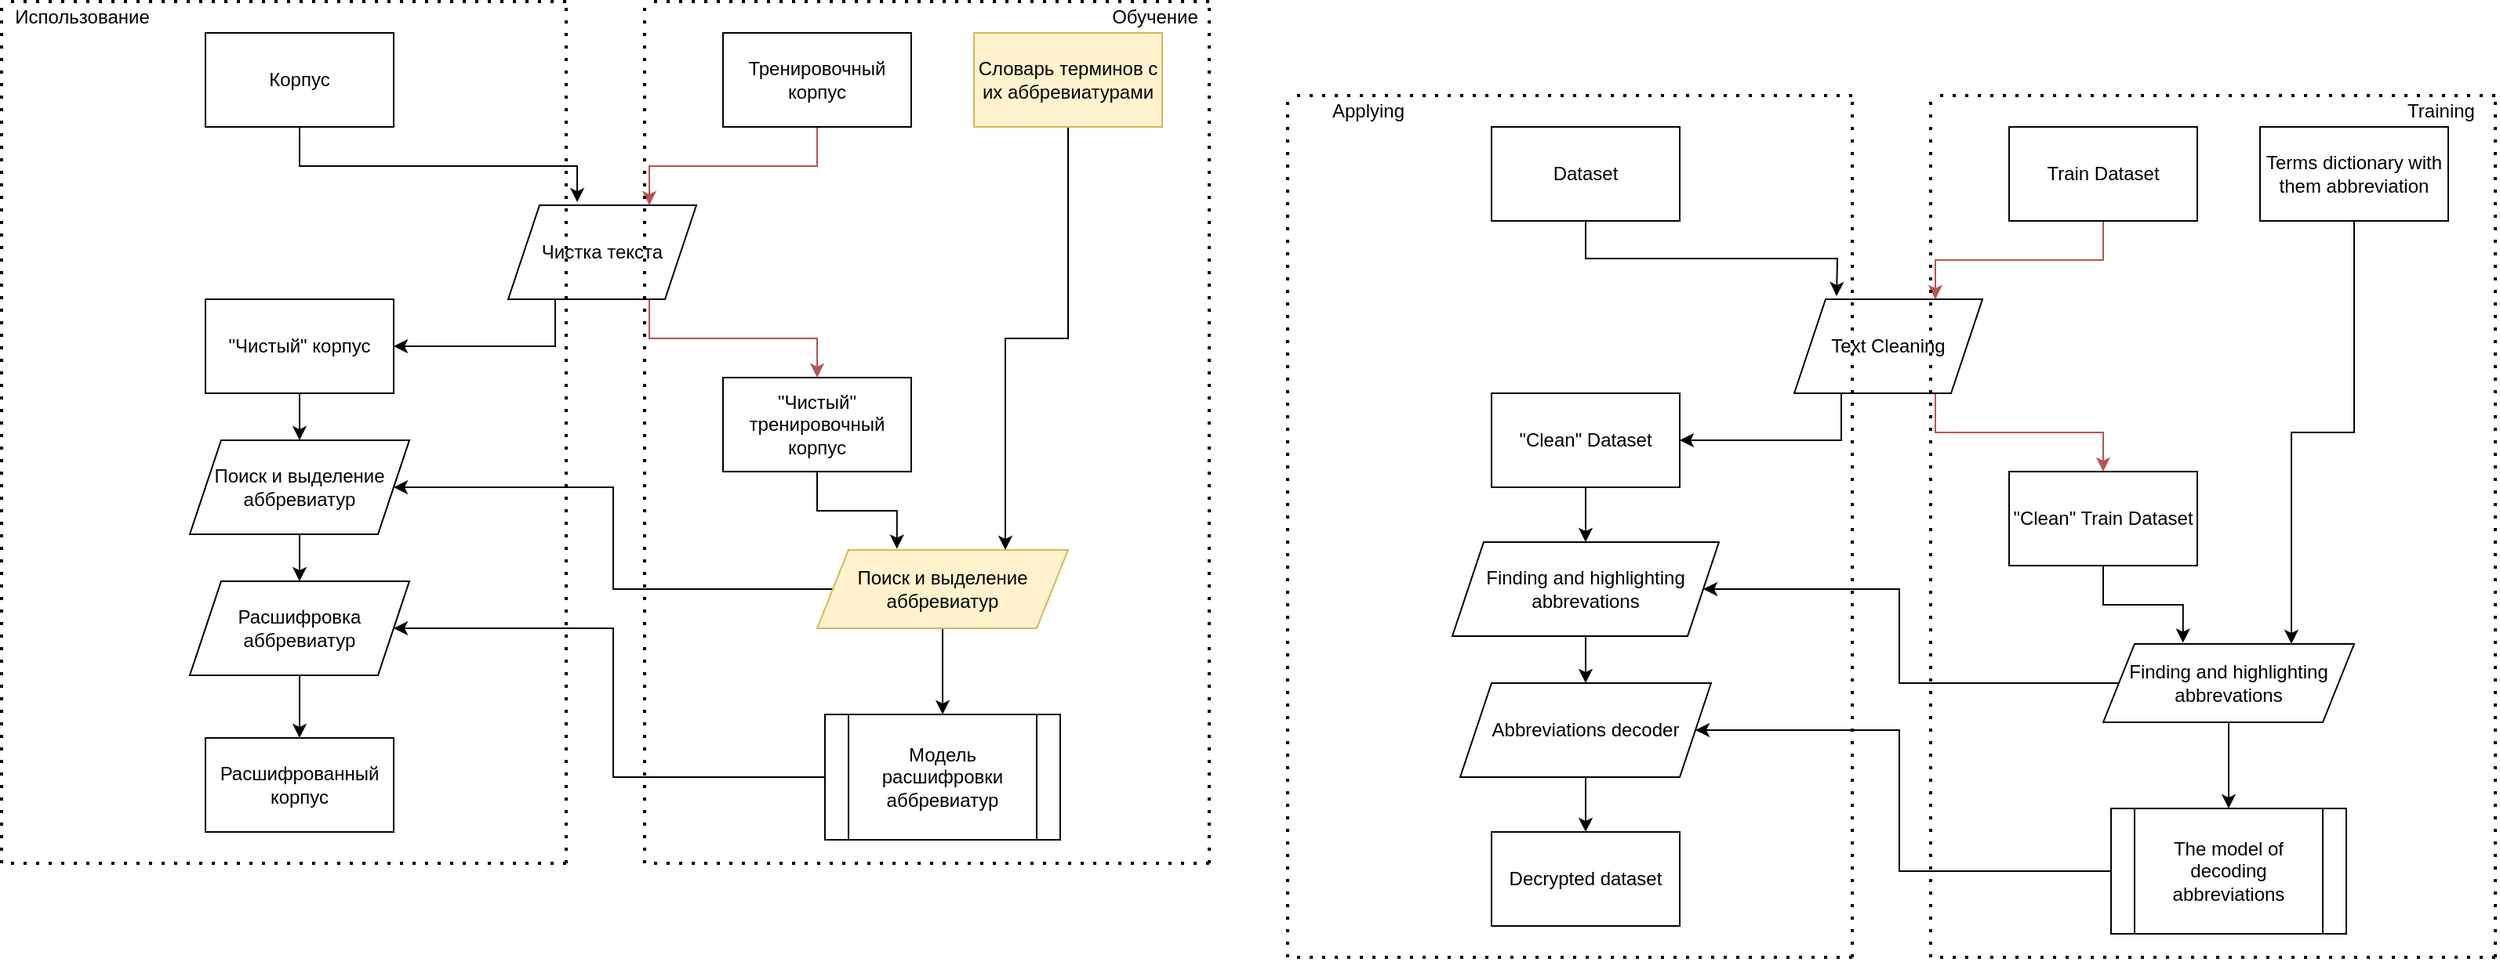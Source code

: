 <mxfile version="14.6.10" type="github">
  <diagram name="Page-1" id="b5b7bab2-c9e2-2cf4-8b2a-24fd1a2a6d21">
    <mxGraphModel dx="1351" dy="690" grid="1" gridSize="10" guides="1" tooltips="1" connect="1" arrows="1" fold="1" page="1" pageScale="1" pageWidth="827" pageHeight="1169" background="#ffffff" math="0" shadow="0">
      <root>
        <mxCell id="0" />
        <mxCell id="1" parent="0" />
        <mxCell id="aR6bd-1ZYMBTbCG-emqu-8" style="edgeStyle=orthogonalEdgeStyle;rounded=0;orthogonalLoop=1;jettySize=auto;html=1;exitX=0.5;exitY=1;exitDx=0;exitDy=0;entryX=0.75;entryY=0;entryDx=0;entryDy=0;fillColor=#f8cecc;strokeColor=#b85450;" parent="1" source="aR6bd-1ZYMBTbCG-emqu-3" target="aR6bd-1ZYMBTbCG-emqu-6" edge="1">
          <mxGeometry relative="1" as="geometry" />
        </mxCell>
        <mxCell id="aR6bd-1ZYMBTbCG-emqu-7" style="edgeStyle=orthogonalEdgeStyle;rounded=0;orthogonalLoop=1;jettySize=auto;html=1;exitX=0.5;exitY=1;exitDx=0;exitDy=0;entryX=0.367;entryY=-0.033;entryDx=0;entryDy=0;entryPerimeter=0;" parent="1" source="aR6bd-1ZYMBTbCG-emqu-4" target="aR6bd-1ZYMBTbCG-emqu-6" edge="1">
          <mxGeometry relative="1" as="geometry" />
        </mxCell>
        <mxCell id="aR6bd-1ZYMBTbCG-emqu-18" style="edgeStyle=orthogonalEdgeStyle;rounded=0;orthogonalLoop=1;jettySize=auto;html=1;exitX=0.5;exitY=1;exitDx=0;exitDy=0;entryX=0.75;entryY=0;entryDx=0;entryDy=0;" parent="1" source="aR6bd-1ZYMBTbCG-emqu-5" target="aR6bd-1ZYMBTbCG-emqu-29" edge="1">
          <mxGeometry relative="1" as="geometry">
            <mxPoint x="663.8" y="386" as="targetPoint" />
          </mxGeometry>
        </mxCell>
        <mxCell id="aR6bd-1ZYMBTbCG-emqu-5" value="Словарь терминов с их аббревиатурами" style="rounded=0;whiteSpace=wrap;html=1;fillColor=#fff2cc;strokeColor=#d6b656;" parent="1" vertex="1">
          <mxGeometry x="650" y="70" width="120" height="60" as="geometry" />
        </mxCell>
        <mxCell id="aR6bd-1ZYMBTbCG-emqu-11" style="edgeStyle=orthogonalEdgeStyle;rounded=0;orthogonalLoop=1;jettySize=auto;html=1;exitX=0.75;exitY=1;exitDx=0;exitDy=0;entryX=0.5;entryY=0;entryDx=0;entryDy=0;fillColor=#f8cecc;strokeColor=#b85450;" parent="1" source="aR6bd-1ZYMBTbCG-emqu-6" target="aR6bd-1ZYMBTbCG-emqu-9" edge="1">
          <mxGeometry relative="1" as="geometry" />
        </mxCell>
        <mxCell id="aR6bd-1ZYMBTbCG-emqu-19" style="edgeStyle=orthogonalEdgeStyle;rounded=0;orthogonalLoop=1;jettySize=auto;html=1;exitX=0.25;exitY=1;exitDx=0;exitDy=0;" parent="1" source="aR6bd-1ZYMBTbCG-emqu-6" target="aR6bd-1ZYMBTbCG-emqu-10" edge="1">
          <mxGeometry relative="1" as="geometry" />
        </mxCell>
        <mxCell id="aR6bd-1ZYMBTbCG-emqu-6" value="Чистка текста" style="shape=parallelogram;perimeter=parallelogramPerimeter;whiteSpace=wrap;html=1;fixedSize=1;" parent="1" vertex="1">
          <mxGeometry x="353" y="180" width="120" height="60" as="geometry" />
        </mxCell>
        <mxCell id="aR6bd-1ZYMBTbCG-emqu-17" style="edgeStyle=orthogonalEdgeStyle;rounded=0;orthogonalLoop=1;jettySize=auto;html=1;exitX=0.5;exitY=1;exitDx=0;exitDy=0;entryX=0.318;entryY=-0.015;entryDx=0;entryDy=0;entryPerimeter=0;" parent="1" source="aR6bd-1ZYMBTbCG-emqu-9" target="aR6bd-1ZYMBTbCG-emqu-29" edge="1">
          <mxGeometry relative="1" as="geometry">
            <mxPoint x="597.5" y="390" as="targetPoint" />
          </mxGeometry>
        </mxCell>
        <mxCell id="aR6bd-1ZYMBTbCG-emqu-9" value="&quot;Чистый&quot; тренировочный корпус" style="rounded=0;whiteSpace=wrap;html=1;" parent="1" vertex="1">
          <mxGeometry x="490" y="290" width="120" height="60" as="geometry" />
        </mxCell>
        <mxCell id="aR6bd-1ZYMBTbCG-emqu-23" style="edgeStyle=orthogonalEdgeStyle;rounded=0;orthogonalLoop=1;jettySize=auto;html=1;exitX=0.5;exitY=1;exitDx=0;exitDy=0;entryX=0.5;entryY=0;entryDx=0;entryDy=0;" parent="1" source="aR6bd-1ZYMBTbCG-emqu-10" target="aR6bd-1ZYMBTbCG-emqu-21" edge="1">
          <mxGeometry relative="1" as="geometry" />
        </mxCell>
        <mxCell id="aR6bd-1ZYMBTbCG-emqu-10" value="&quot;Чистый&quot; корпус" style="rounded=0;whiteSpace=wrap;html=1;" parent="1" vertex="1">
          <mxGeometry x="160" y="240" width="120" height="60" as="geometry" />
        </mxCell>
        <mxCell id="aR6bd-1ZYMBTbCG-emqu-24" style="edgeStyle=orthogonalEdgeStyle;rounded=0;orthogonalLoop=1;jettySize=auto;html=1;exitX=0.5;exitY=1;exitDx=0;exitDy=0;entryX=0.5;entryY=0;entryDx=0;entryDy=0;" parent="1" source="aR6bd-1ZYMBTbCG-emqu-21" target="aR6bd-1ZYMBTbCG-emqu-25" edge="1">
          <mxGeometry relative="1" as="geometry">
            <mxPoint x="220" y="450" as="targetPoint" />
          </mxGeometry>
        </mxCell>
        <mxCell id="aR6bd-1ZYMBTbCG-emqu-21" value="Поиск и выделение аббревиатур" style="shape=parallelogram;perimeter=parallelogramPerimeter;whiteSpace=wrap;html=1;fixedSize=1;" parent="1" vertex="1">
          <mxGeometry x="150" y="330" width="140" height="60" as="geometry" />
        </mxCell>
        <mxCell id="aR6bd-1ZYMBTbCG-emqu-27" style="edgeStyle=orthogonalEdgeStyle;rounded=0;orthogonalLoop=1;jettySize=auto;html=1;exitX=0.5;exitY=1;exitDx=0;exitDy=0;entryX=0.5;entryY=0;entryDx=0;entryDy=0;" parent="1" source="aR6bd-1ZYMBTbCG-emqu-25" target="aR6bd-1ZYMBTbCG-emqu-26" edge="1">
          <mxGeometry relative="1" as="geometry" />
        </mxCell>
        <mxCell id="aR6bd-1ZYMBTbCG-emqu-25" value="Расшифровка аббревиатур" style="shape=parallelogram;perimeter=parallelogramPerimeter;whiteSpace=wrap;html=1;fixedSize=1;" parent="1" vertex="1">
          <mxGeometry x="150" y="420" width="140" height="60" as="geometry" />
        </mxCell>
        <mxCell id="aR6bd-1ZYMBTbCG-emqu-26" value="Расшифрованный корпус" style="rounded=0;whiteSpace=wrap;html=1;" parent="1" vertex="1">
          <mxGeometry x="160" y="520" width="120" height="60" as="geometry" />
        </mxCell>
        <mxCell id="MXSKKajD4fgEYxIRRZ6G-7" style="edgeStyle=orthogonalEdgeStyle;rounded=0;orthogonalLoop=1;jettySize=auto;html=1;exitX=0;exitY=0.5;exitDx=0;exitDy=0;entryX=1;entryY=0.5;entryDx=0;entryDy=0;" parent="1" source="aR6bd-1ZYMBTbCG-emqu-28" target="aR6bd-1ZYMBTbCG-emqu-25" edge="1">
          <mxGeometry relative="1" as="geometry">
            <Array as="points">
              <mxPoint x="420" y="545" />
              <mxPoint x="420" y="450" />
            </Array>
          </mxGeometry>
        </mxCell>
        <mxCell id="aR6bd-1ZYMBTbCG-emqu-28" value="Модель расшифровки аббревиатур" style="shape=process;whiteSpace=wrap;html=1;backgroundOutline=1;" parent="1" vertex="1">
          <mxGeometry x="555" y="505" width="150" height="80" as="geometry" />
        </mxCell>
        <mxCell id="aR6bd-1ZYMBTbCG-emqu-30" style="edgeStyle=orthogonalEdgeStyle;rounded=0;orthogonalLoop=1;jettySize=auto;html=1;exitX=0.5;exitY=1;exitDx=0;exitDy=0;entryX=0.5;entryY=0;entryDx=0;entryDy=0;" parent="1" source="aR6bd-1ZYMBTbCG-emqu-29" target="aR6bd-1ZYMBTbCG-emqu-28" edge="1">
          <mxGeometry relative="1" as="geometry" />
        </mxCell>
        <mxCell id="IH_BmUTuuwxFWY0PkMFp-36" style="edgeStyle=orthogonalEdgeStyle;rounded=0;orthogonalLoop=1;jettySize=auto;html=1;exitX=0;exitY=0.5;exitDx=0;exitDy=0;entryX=1;entryY=0.5;entryDx=0;entryDy=0;" parent="1" source="aR6bd-1ZYMBTbCG-emqu-29" target="aR6bd-1ZYMBTbCG-emqu-21" edge="1">
          <mxGeometry relative="1" as="geometry">
            <Array as="points">
              <mxPoint x="420" y="425" />
              <mxPoint x="420" y="360" />
            </Array>
          </mxGeometry>
        </mxCell>
        <mxCell id="aR6bd-1ZYMBTbCG-emqu-29" value="Поиск и выделение аббревиатур" style="shape=parallelogram;perimeter=parallelogramPerimeter;whiteSpace=wrap;html=1;fixedSize=1;fillColor=#fff2cc;strokeColor=#d6b656;" parent="1" vertex="1">
          <mxGeometry x="550" y="400" width="160" height="50" as="geometry" />
        </mxCell>
        <mxCell id="MXSKKajD4fgEYxIRRZ6G-8" value="" style="group" parent="1" vertex="1" connectable="0">
          <mxGeometry x="30" y="50" width="360" height="550" as="geometry" />
        </mxCell>
        <mxCell id="MXSKKajD4fgEYxIRRZ6G-1" value="" style="endArrow=none;dashed=1;html=1;dashPattern=1 3;strokeWidth=2;" parent="MXSKKajD4fgEYxIRRZ6G-8" edge="1">
          <mxGeometry width="50" height="50" relative="1" as="geometry">
            <mxPoint y="550" as="sourcePoint" />
            <mxPoint as="targetPoint" />
          </mxGeometry>
        </mxCell>
        <mxCell id="MXSKKajD4fgEYxIRRZ6G-2" value="" style="endArrow=none;dashed=1;html=1;dashPattern=1 3;strokeWidth=2;" parent="MXSKKajD4fgEYxIRRZ6G-8" edge="1">
          <mxGeometry width="50" height="50" relative="1" as="geometry">
            <mxPoint x="360" y="550" as="sourcePoint" />
            <mxPoint y="550" as="targetPoint" />
          </mxGeometry>
        </mxCell>
        <mxCell id="MXSKKajD4fgEYxIRRZ6G-3" value="" style="endArrow=none;dashed=1;html=1;dashPattern=1 3;strokeWidth=2;" parent="MXSKKajD4fgEYxIRRZ6G-8" edge="1">
          <mxGeometry width="50" height="50" relative="1" as="geometry">
            <mxPoint x="360" as="sourcePoint" />
            <mxPoint as="targetPoint" />
          </mxGeometry>
        </mxCell>
        <mxCell id="MXSKKajD4fgEYxIRRZ6G-4" value="" style="endArrow=none;dashed=1;html=1;dashPattern=1 3;strokeWidth=2;" parent="MXSKKajD4fgEYxIRRZ6G-8" edge="1">
          <mxGeometry width="50" height="50" relative="1" as="geometry">
            <mxPoint x="360" y="550" as="sourcePoint" />
            <mxPoint x="360" as="targetPoint" />
          </mxGeometry>
        </mxCell>
        <mxCell id="MXSKKajD4fgEYxIRRZ6G-5" value="Использование" style="text;html=1;align=center;verticalAlign=middle;resizable=0;points=[];autosize=1;" parent="MXSKKajD4fgEYxIRRZ6G-8" vertex="1">
          <mxGeometry x="0.5" width="100" height="20" as="geometry" />
        </mxCell>
        <mxCell id="aR6bd-1ZYMBTbCG-emqu-4" value="Корпус" style="rounded=0;whiteSpace=wrap;html=1;" parent="MXSKKajD4fgEYxIRRZ6G-8" vertex="1">
          <mxGeometry x="130" y="20" width="120" height="60" as="geometry" />
        </mxCell>
        <mxCell id="MXSKKajD4fgEYxIRRZ6G-9" value="" style="group" parent="1" vertex="1" connectable="0">
          <mxGeometry x="440" y="50" width="360" height="550" as="geometry" />
        </mxCell>
        <mxCell id="aR6bd-1ZYMBTbCG-emqu-12" value="" style="endArrow=none;dashed=1;html=1;dashPattern=1 3;strokeWidth=2;" parent="MXSKKajD4fgEYxIRRZ6G-9" edge="1">
          <mxGeometry width="50" height="50" relative="1" as="geometry">
            <mxPoint y="550" as="sourcePoint" />
            <mxPoint as="targetPoint" />
          </mxGeometry>
        </mxCell>
        <mxCell id="aR6bd-1ZYMBTbCG-emqu-13" value="" style="endArrow=none;dashed=1;html=1;dashPattern=1 3;strokeWidth=2;" parent="MXSKKajD4fgEYxIRRZ6G-9" edge="1">
          <mxGeometry width="50" height="50" relative="1" as="geometry">
            <mxPoint x="360" y="550" as="sourcePoint" />
            <mxPoint y="550" as="targetPoint" />
          </mxGeometry>
        </mxCell>
        <mxCell id="aR6bd-1ZYMBTbCG-emqu-14" value="" style="endArrow=none;dashed=1;html=1;dashPattern=1 3;strokeWidth=2;" parent="MXSKKajD4fgEYxIRRZ6G-9" edge="1">
          <mxGeometry width="50" height="50" relative="1" as="geometry">
            <mxPoint x="360" as="sourcePoint" />
            <mxPoint as="targetPoint" />
          </mxGeometry>
        </mxCell>
        <mxCell id="aR6bd-1ZYMBTbCG-emqu-15" value="" style="endArrow=none;dashed=1;html=1;dashPattern=1 3;strokeWidth=2;" parent="MXSKKajD4fgEYxIRRZ6G-9" edge="1">
          <mxGeometry width="50" height="50" relative="1" as="geometry">
            <mxPoint x="360" y="550" as="sourcePoint" />
            <mxPoint x="360" as="targetPoint" />
          </mxGeometry>
        </mxCell>
        <mxCell id="MXSKKajD4fgEYxIRRZ6G-6" value="Обучение" style="text;html=1;align=center;verticalAlign=middle;resizable=0;points=[];autosize=1;" parent="MXSKKajD4fgEYxIRRZ6G-9" vertex="1">
          <mxGeometry x="290" width="70" height="20" as="geometry" />
        </mxCell>
        <mxCell id="aR6bd-1ZYMBTbCG-emqu-3" value="Тренировочный корпус" style="rounded=0;whiteSpace=wrap;html=1;" parent="MXSKKajD4fgEYxIRRZ6G-9" vertex="1">
          <mxGeometry x="50" y="20" width="120" height="60" as="geometry" />
        </mxCell>
        <mxCell id="IH_BmUTuuwxFWY0PkMFp-1" style="edgeStyle=orthogonalEdgeStyle;rounded=0;orthogonalLoop=1;jettySize=auto;html=1;exitX=0.5;exitY=1;exitDx=0;exitDy=0;entryX=0.75;entryY=0;entryDx=0;entryDy=0;fillColor=#f8cecc;strokeColor=#b85450;" parent="1" source="IH_BmUTuuwxFWY0PkMFp-34" target="IH_BmUTuuwxFWY0PkMFp-7" edge="1">
          <mxGeometry relative="1" as="geometry" />
        </mxCell>
        <mxCell id="IH_BmUTuuwxFWY0PkMFp-2" style="edgeStyle=orthogonalEdgeStyle;rounded=0;orthogonalLoop=1;jettySize=auto;html=1;exitX=0.5;exitY=1;exitDx=0;exitDy=0;" parent="1" source="IH_BmUTuuwxFWY0PkMFp-27" edge="1">
          <mxGeometry relative="1" as="geometry">
            <mxPoint x="1200" y="238" as="targetPoint" />
          </mxGeometry>
        </mxCell>
        <mxCell id="IH_BmUTuuwxFWY0PkMFp-3" style="edgeStyle=orthogonalEdgeStyle;rounded=0;orthogonalLoop=1;jettySize=auto;html=1;exitX=0.5;exitY=1;exitDx=0;exitDy=0;entryX=0.75;entryY=0;entryDx=0;entryDy=0;" parent="1" source="IH_BmUTuuwxFWY0PkMFp-4" target="IH_BmUTuuwxFWY0PkMFp-20" edge="1">
          <mxGeometry relative="1" as="geometry">
            <mxPoint x="1483.8" y="446" as="targetPoint" />
          </mxGeometry>
        </mxCell>
        <mxCell id="IH_BmUTuuwxFWY0PkMFp-4" value="Terms dictionary with them abbreviation" style="rounded=0;whiteSpace=wrap;html=1;" parent="1" vertex="1">
          <mxGeometry x="1470" y="130" width="120" height="60" as="geometry" />
        </mxCell>
        <mxCell id="IH_BmUTuuwxFWY0PkMFp-5" style="edgeStyle=orthogonalEdgeStyle;rounded=0;orthogonalLoop=1;jettySize=auto;html=1;exitX=0.75;exitY=1;exitDx=0;exitDy=0;entryX=0.5;entryY=0;entryDx=0;entryDy=0;fillColor=#f8cecc;strokeColor=#b85450;" parent="1" source="IH_BmUTuuwxFWY0PkMFp-7" target="IH_BmUTuuwxFWY0PkMFp-9" edge="1">
          <mxGeometry relative="1" as="geometry" />
        </mxCell>
        <mxCell id="IH_BmUTuuwxFWY0PkMFp-6" style="edgeStyle=orthogonalEdgeStyle;rounded=0;orthogonalLoop=1;jettySize=auto;html=1;exitX=0.25;exitY=1;exitDx=0;exitDy=0;" parent="1" source="IH_BmUTuuwxFWY0PkMFp-7" target="IH_BmUTuuwxFWY0PkMFp-11" edge="1">
          <mxGeometry relative="1" as="geometry" />
        </mxCell>
        <mxCell id="IH_BmUTuuwxFWY0PkMFp-7" value="Text Cleaning" style="shape=parallelogram;perimeter=parallelogramPerimeter;whiteSpace=wrap;html=1;fixedSize=1;" parent="1" vertex="1">
          <mxGeometry x="1173" y="240" width="120" height="60" as="geometry" />
        </mxCell>
        <mxCell id="IH_BmUTuuwxFWY0PkMFp-8" style="edgeStyle=orthogonalEdgeStyle;rounded=0;orthogonalLoop=1;jettySize=auto;html=1;exitX=0.5;exitY=1;exitDx=0;exitDy=0;entryX=0.318;entryY=-0.015;entryDx=0;entryDy=0;entryPerimeter=0;" parent="1" source="IH_BmUTuuwxFWY0PkMFp-9" target="IH_BmUTuuwxFWY0PkMFp-20" edge="1">
          <mxGeometry relative="1" as="geometry">
            <mxPoint x="1417.5" y="450" as="targetPoint" />
          </mxGeometry>
        </mxCell>
        <mxCell id="IH_BmUTuuwxFWY0PkMFp-9" value="&quot;Clean&quot; Train Dataset" style="rounded=0;whiteSpace=wrap;html=1;" parent="1" vertex="1">
          <mxGeometry x="1310" y="350" width="120" height="60" as="geometry" />
        </mxCell>
        <mxCell id="IH_BmUTuuwxFWY0PkMFp-10" style="edgeStyle=orthogonalEdgeStyle;rounded=0;orthogonalLoop=1;jettySize=auto;html=1;exitX=0.5;exitY=1;exitDx=0;exitDy=0;entryX=0.5;entryY=0;entryDx=0;entryDy=0;" parent="1" source="IH_BmUTuuwxFWY0PkMFp-11" target="IH_BmUTuuwxFWY0PkMFp-13" edge="1">
          <mxGeometry relative="1" as="geometry" />
        </mxCell>
        <mxCell id="IH_BmUTuuwxFWY0PkMFp-11" value="&quot;Clean&quot; Dataset" style="rounded=0;whiteSpace=wrap;html=1;" parent="1" vertex="1">
          <mxGeometry x="980" y="300" width="120" height="60" as="geometry" />
        </mxCell>
        <mxCell id="IH_BmUTuuwxFWY0PkMFp-14" style="edgeStyle=orthogonalEdgeStyle;rounded=0;orthogonalLoop=1;jettySize=auto;html=1;exitX=0.5;exitY=1;exitDx=0;exitDy=0;entryX=0.5;entryY=0;entryDx=0;entryDy=0;" parent="1" source="IH_BmUTuuwxFWY0PkMFp-15" target="IH_BmUTuuwxFWY0PkMFp-16" edge="1">
          <mxGeometry relative="1" as="geometry" />
        </mxCell>
        <mxCell id="IH_BmUTuuwxFWY0PkMFp-16" value="Decrypted dataset" style="rounded=0;whiteSpace=wrap;html=1;" parent="1" vertex="1">
          <mxGeometry x="980" y="580" width="120" height="60" as="geometry" />
        </mxCell>
        <mxCell id="IH_BmUTuuwxFWY0PkMFp-17" style="edgeStyle=orthogonalEdgeStyle;rounded=0;orthogonalLoop=1;jettySize=auto;html=1;exitX=0;exitY=0.5;exitDx=0;exitDy=0;entryX=1;entryY=0.5;entryDx=0;entryDy=0;" parent="1" source="IH_BmUTuuwxFWY0PkMFp-18" target="IH_BmUTuuwxFWY0PkMFp-15" edge="1">
          <mxGeometry relative="1" as="geometry">
            <Array as="points">
              <mxPoint x="1240" y="605" />
              <mxPoint x="1240" y="515" />
            </Array>
          </mxGeometry>
        </mxCell>
        <mxCell id="IH_BmUTuuwxFWY0PkMFp-18" value="The model of decoding abbreviations" style="shape=process;whiteSpace=wrap;html=1;backgroundOutline=1;" parent="1" vertex="1">
          <mxGeometry x="1375" y="565" width="150" height="80" as="geometry" />
        </mxCell>
        <mxCell id="IH_BmUTuuwxFWY0PkMFp-19" style="edgeStyle=orthogonalEdgeStyle;rounded=0;orthogonalLoop=1;jettySize=auto;html=1;exitX=0.5;exitY=1;exitDx=0;exitDy=0;entryX=0.5;entryY=0;entryDx=0;entryDy=0;" parent="1" source="IH_BmUTuuwxFWY0PkMFp-20" target="IH_BmUTuuwxFWY0PkMFp-18" edge="1">
          <mxGeometry relative="1" as="geometry" />
        </mxCell>
        <mxCell id="IH_BmUTuuwxFWY0PkMFp-35" style="edgeStyle=orthogonalEdgeStyle;rounded=0;orthogonalLoop=1;jettySize=auto;html=1;exitX=0;exitY=0.5;exitDx=0;exitDy=0;entryX=1;entryY=0.5;entryDx=0;entryDy=0;" parent="1" source="IH_BmUTuuwxFWY0PkMFp-20" target="IH_BmUTuuwxFWY0PkMFp-13" edge="1">
          <mxGeometry relative="1" as="geometry">
            <Array as="points">
              <mxPoint x="1240" y="485" />
              <mxPoint x="1240" y="425" />
            </Array>
          </mxGeometry>
        </mxCell>
        <mxCell id="IH_BmUTuuwxFWY0PkMFp-20" value="Finding and highlighting abbrevations" style="shape=parallelogram;perimeter=parallelogramPerimeter;whiteSpace=wrap;html=1;fixedSize=1;" parent="1" vertex="1">
          <mxGeometry x="1370" y="460" width="160" height="50" as="geometry" />
        </mxCell>
        <mxCell id="IH_BmUTuuwxFWY0PkMFp-21" value="" style="group" parent="1" vertex="1" connectable="0">
          <mxGeometry x="850" y="110" width="360" height="550" as="geometry" />
        </mxCell>
        <mxCell id="IH_BmUTuuwxFWY0PkMFp-22" value="" style="endArrow=none;dashed=1;html=1;dashPattern=1 3;strokeWidth=2;" parent="IH_BmUTuuwxFWY0PkMFp-21" edge="1">
          <mxGeometry width="50" height="50" relative="1" as="geometry">
            <mxPoint y="550" as="sourcePoint" />
            <mxPoint as="targetPoint" />
          </mxGeometry>
        </mxCell>
        <mxCell id="IH_BmUTuuwxFWY0PkMFp-23" value="" style="endArrow=none;dashed=1;html=1;dashPattern=1 3;strokeWidth=2;" parent="IH_BmUTuuwxFWY0PkMFp-21" edge="1">
          <mxGeometry width="50" height="50" relative="1" as="geometry">
            <mxPoint x="360" y="550" as="sourcePoint" />
            <mxPoint y="550" as="targetPoint" />
          </mxGeometry>
        </mxCell>
        <mxCell id="IH_BmUTuuwxFWY0PkMFp-24" value="" style="endArrow=none;dashed=1;html=1;dashPattern=1 3;strokeWidth=2;" parent="IH_BmUTuuwxFWY0PkMFp-21" edge="1">
          <mxGeometry width="50" height="50" relative="1" as="geometry">
            <mxPoint x="360" as="sourcePoint" />
            <mxPoint as="targetPoint" />
          </mxGeometry>
        </mxCell>
        <mxCell id="IH_BmUTuuwxFWY0PkMFp-25" value="" style="endArrow=none;dashed=1;html=1;dashPattern=1 3;strokeWidth=2;" parent="IH_BmUTuuwxFWY0PkMFp-21" edge="1">
          <mxGeometry width="50" height="50" relative="1" as="geometry">
            <mxPoint x="360" y="550" as="sourcePoint" />
            <mxPoint x="360" as="targetPoint" />
          </mxGeometry>
        </mxCell>
        <mxCell id="IH_BmUTuuwxFWY0PkMFp-26" value="Applying" style="text;html=1;align=center;verticalAlign=middle;resizable=0;points=[];autosize=1;" parent="IH_BmUTuuwxFWY0PkMFp-21" vertex="1">
          <mxGeometry x="20.5" width="60" height="20" as="geometry" />
        </mxCell>
        <mxCell id="IH_BmUTuuwxFWY0PkMFp-27" value="Dataset" style="rounded=0;whiteSpace=wrap;html=1;" parent="IH_BmUTuuwxFWY0PkMFp-21" vertex="1">
          <mxGeometry x="130" y="20" width="120" height="60" as="geometry" />
        </mxCell>
        <mxCell id="IH_BmUTuuwxFWY0PkMFp-13" value="Finding and highlighting abbrevations" style="shape=parallelogram;perimeter=parallelogramPerimeter;whiteSpace=wrap;html=1;fixedSize=1;" parent="IH_BmUTuuwxFWY0PkMFp-21" vertex="1">
          <mxGeometry x="105" y="285" width="170" height="60" as="geometry" />
        </mxCell>
        <mxCell id="IH_BmUTuuwxFWY0PkMFp-15" value="Abbreviations decoder" style="shape=parallelogram;perimeter=parallelogramPerimeter;whiteSpace=wrap;html=1;fixedSize=1;" parent="IH_BmUTuuwxFWY0PkMFp-21" vertex="1">
          <mxGeometry x="110" y="375" width="160" height="60" as="geometry" />
        </mxCell>
        <mxCell id="IH_BmUTuuwxFWY0PkMFp-12" style="edgeStyle=orthogonalEdgeStyle;rounded=0;orthogonalLoop=1;jettySize=auto;html=1;exitX=0.5;exitY=1;exitDx=0;exitDy=0;entryX=0.5;entryY=0;entryDx=0;entryDy=0;" parent="IH_BmUTuuwxFWY0PkMFp-21" source="IH_BmUTuuwxFWY0PkMFp-13" target="IH_BmUTuuwxFWY0PkMFp-15" edge="1">
          <mxGeometry relative="1" as="geometry">
            <mxPoint x="190" y="400" as="targetPoint" />
          </mxGeometry>
        </mxCell>
        <mxCell id="IH_BmUTuuwxFWY0PkMFp-28" value="" style="group" parent="1" vertex="1" connectable="0">
          <mxGeometry x="1260" y="110" width="360" height="550" as="geometry" />
        </mxCell>
        <mxCell id="IH_BmUTuuwxFWY0PkMFp-29" value="" style="endArrow=none;dashed=1;html=1;dashPattern=1 3;strokeWidth=2;" parent="IH_BmUTuuwxFWY0PkMFp-28" edge="1">
          <mxGeometry width="50" height="50" relative="1" as="geometry">
            <mxPoint y="550" as="sourcePoint" />
            <mxPoint as="targetPoint" />
          </mxGeometry>
        </mxCell>
        <mxCell id="IH_BmUTuuwxFWY0PkMFp-30" value="" style="endArrow=none;dashed=1;html=1;dashPattern=1 3;strokeWidth=2;" parent="IH_BmUTuuwxFWY0PkMFp-28" edge="1">
          <mxGeometry width="50" height="50" relative="1" as="geometry">
            <mxPoint x="360" y="550" as="sourcePoint" />
            <mxPoint y="550" as="targetPoint" />
          </mxGeometry>
        </mxCell>
        <mxCell id="IH_BmUTuuwxFWY0PkMFp-31" value="" style="endArrow=none;dashed=1;html=1;dashPattern=1 3;strokeWidth=2;" parent="IH_BmUTuuwxFWY0PkMFp-28" edge="1">
          <mxGeometry width="50" height="50" relative="1" as="geometry">
            <mxPoint x="360" as="sourcePoint" />
            <mxPoint as="targetPoint" />
          </mxGeometry>
        </mxCell>
        <mxCell id="IH_BmUTuuwxFWY0PkMFp-32" value="" style="endArrow=none;dashed=1;html=1;dashPattern=1 3;strokeWidth=2;" parent="IH_BmUTuuwxFWY0PkMFp-28" edge="1">
          <mxGeometry width="50" height="50" relative="1" as="geometry">
            <mxPoint x="360" y="550" as="sourcePoint" />
            <mxPoint x="360" as="targetPoint" />
          </mxGeometry>
        </mxCell>
        <mxCell id="IH_BmUTuuwxFWY0PkMFp-33" value="Training" style="text;html=1;align=center;verticalAlign=middle;resizable=0;points=[];autosize=1;" parent="IH_BmUTuuwxFWY0PkMFp-28" vertex="1">
          <mxGeometry x="295" width="60" height="20" as="geometry" />
        </mxCell>
        <mxCell id="IH_BmUTuuwxFWY0PkMFp-34" value="Train Dataset" style="rounded=0;whiteSpace=wrap;html=1;" parent="IH_BmUTuuwxFWY0PkMFp-28" vertex="1">
          <mxGeometry x="50" y="20" width="120" height="60" as="geometry" />
        </mxCell>
      </root>
    </mxGraphModel>
  </diagram>
</mxfile>
